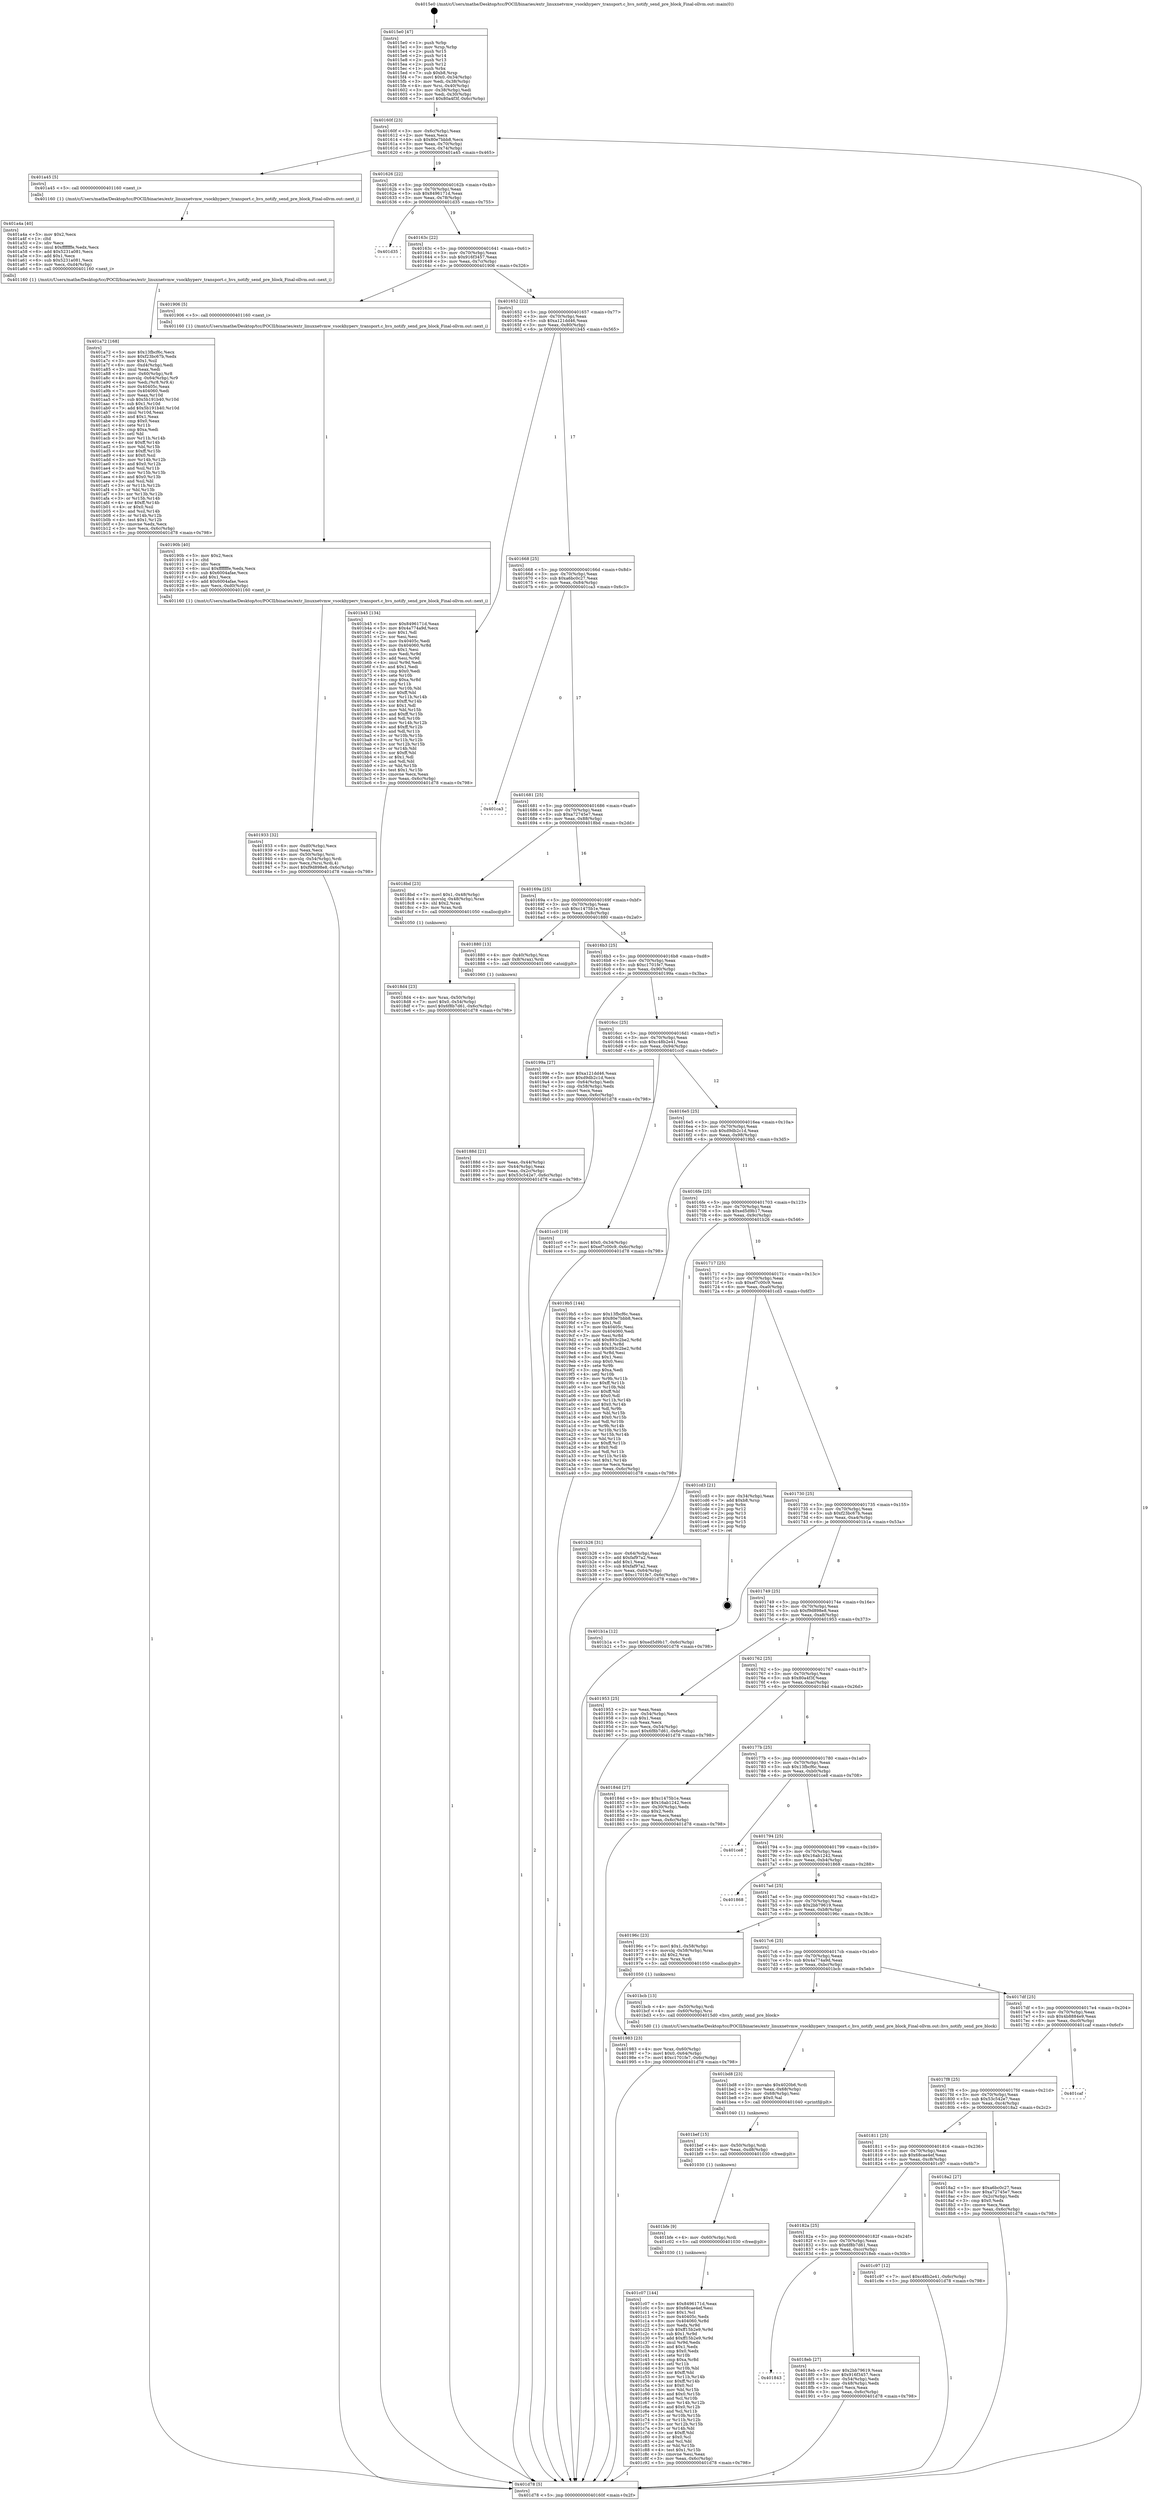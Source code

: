 digraph "0x4015e0" {
  label = "0x4015e0 (/mnt/c/Users/mathe/Desktop/tcc/POCII/binaries/extr_linuxnetvmw_vsockhyperv_transport.c_hvs_notify_send_pre_block_Final-ollvm.out::main(0))"
  labelloc = "t"
  node[shape=record]

  Entry [label="",width=0.3,height=0.3,shape=circle,fillcolor=black,style=filled]
  "0x40160f" [label="{
     0x40160f [23]\l
     | [instrs]\l
     &nbsp;&nbsp;0x40160f \<+3\>: mov -0x6c(%rbp),%eax\l
     &nbsp;&nbsp;0x401612 \<+2\>: mov %eax,%ecx\l
     &nbsp;&nbsp;0x401614 \<+6\>: sub $0x80e7bbb8,%ecx\l
     &nbsp;&nbsp;0x40161a \<+3\>: mov %eax,-0x70(%rbp)\l
     &nbsp;&nbsp;0x40161d \<+3\>: mov %ecx,-0x74(%rbp)\l
     &nbsp;&nbsp;0x401620 \<+6\>: je 0000000000401a45 \<main+0x465\>\l
  }"]
  "0x401a45" [label="{
     0x401a45 [5]\l
     | [instrs]\l
     &nbsp;&nbsp;0x401a45 \<+5\>: call 0000000000401160 \<next_i\>\l
     | [calls]\l
     &nbsp;&nbsp;0x401160 \{1\} (/mnt/c/Users/mathe/Desktop/tcc/POCII/binaries/extr_linuxnetvmw_vsockhyperv_transport.c_hvs_notify_send_pre_block_Final-ollvm.out::next_i)\l
  }"]
  "0x401626" [label="{
     0x401626 [22]\l
     | [instrs]\l
     &nbsp;&nbsp;0x401626 \<+5\>: jmp 000000000040162b \<main+0x4b\>\l
     &nbsp;&nbsp;0x40162b \<+3\>: mov -0x70(%rbp),%eax\l
     &nbsp;&nbsp;0x40162e \<+5\>: sub $0x8496171d,%eax\l
     &nbsp;&nbsp;0x401633 \<+3\>: mov %eax,-0x78(%rbp)\l
     &nbsp;&nbsp;0x401636 \<+6\>: je 0000000000401d35 \<main+0x755\>\l
  }"]
  Exit [label="",width=0.3,height=0.3,shape=circle,fillcolor=black,style=filled,peripheries=2]
  "0x401d35" [label="{
     0x401d35\l
  }", style=dashed]
  "0x40163c" [label="{
     0x40163c [22]\l
     | [instrs]\l
     &nbsp;&nbsp;0x40163c \<+5\>: jmp 0000000000401641 \<main+0x61\>\l
     &nbsp;&nbsp;0x401641 \<+3\>: mov -0x70(%rbp),%eax\l
     &nbsp;&nbsp;0x401644 \<+5\>: sub $0x916f3457,%eax\l
     &nbsp;&nbsp;0x401649 \<+3\>: mov %eax,-0x7c(%rbp)\l
     &nbsp;&nbsp;0x40164c \<+6\>: je 0000000000401906 \<main+0x326\>\l
  }"]
  "0x401c07" [label="{
     0x401c07 [144]\l
     | [instrs]\l
     &nbsp;&nbsp;0x401c07 \<+5\>: mov $0x8496171d,%eax\l
     &nbsp;&nbsp;0x401c0c \<+5\>: mov $0x68cae4ef,%esi\l
     &nbsp;&nbsp;0x401c11 \<+2\>: mov $0x1,%cl\l
     &nbsp;&nbsp;0x401c13 \<+7\>: mov 0x40405c,%edx\l
     &nbsp;&nbsp;0x401c1a \<+8\>: mov 0x404060,%r8d\l
     &nbsp;&nbsp;0x401c22 \<+3\>: mov %edx,%r9d\l
     &nbsp;&nbsp;0x401c25 \<+7\>: sub $0xff15b2e9,%r9d\l
     &nbsp;&nbsp;0x401c2c \<+4\>: sub $0x1,%r9d\l
     &nbsp;&nbsp;0x401c30 \<+7\>: add $0xff15b2e9,%r9d\l
     &nbsp;&nbsp;0x401c37 \<+4\>: imul %r9d,%edx\l
     &nbsp;&nbsp;0x401c3b \<+3\>: and $0x1,%edx\l
     &nbsp;&nbsp;0x401c3e \<+3\>: cmp $0x0,%edx\l
     &nbsp;&nbsp;0x401c41 \<+4\>: sete %r10b\l
     &nbsp;&nbsp;0x401c45 \<+4\>: cmp $0xa,%r8d\l
     &nbsp;&nbsp;0x401c49 \<+4\>: setl %r11b\l
     &nbsp;&nbsp;0x401c4d \<+3\>: mov %r10b,%bl\l
     &nbsp;&nbsp;0x401c50 \<+3\>: xor $0xff,%bl\l
     &nbsp;&nbsp;0x401c53 \<+3\>: mov %r11b,%r14b\l
     &nbsp;&nbsp;0x401c56 \<+4\>: xor $0xff,%r14b\l
     &nbsp;&nbsp;0x401c5a \<+3\>: xor $0x0,%cl\l
     &nbsp;&nbsp;0x401c5d \<+3\>: mov %bl,%r15b\l
     &nbsp;&nbsp;0x401c60 \<+4\>: and $0x0,%r15b\l
     &nbsp;&nbsp;0x401c64 \<+3\>: and %cl,%r10b\l
     &nbsp;&nbsp;0x401c67 \<+3\>: mov %r14b,%r12b\l
     &nbsp;&nbsp;0x401c6a \<+4\>: and $0x0,%r12b\l
     &nbsp;&nbsp;0x401c6e \<+3\>: and %cl,%r11b\l
     &nbsp;&nbsp;0x401c71 \<+3\>: or %r10b,%r15b\l
     &nbsp;&nbsp;0x401c74 \<+3\>: or %r11b,%r12b\l
     &nbsp;&nbsp;0x401c77 \<+3\>: xor %r12b,%r15b\l
     &nbsp;&nbsp;0x401c7a \<+3\>: or %r14b,%bl\l
     &nbsp;&nbsp;0x401c7d \<+3\>: xor $0xff,%bl\l
     &nbsp;&nbsp;0x401c80 \<+3\>: or $0x0,%cl\l
     &nbsp;&nbsp;0x401c83 \<+2\>: and %cl,%bl\l
     &nbsp;&nbsp;0x401c85 \<+3\>: or %bl,%r15b\l
     &nbsp;&nbsp;0x401c88 \<+4\>: test $0x1,%r15b\l
     &nbsp;&nbsp;0x401c8c \<+3\>: cmovne %esi,%eax\l
     &nbsp;&nbsp;0x401c8f \<+3\>: mov %eax,-0x6c(%rbp)\l
     &nbsp;&nbsp;0x401c92 \<+5\>: jmp 0000000000401d78 \<main+0x798\>\l
  }"]
  "0x401906" [label="{
     0x401906 [5]\l
     | [instrs]\l
     &nbsp;&nbsp;0x401906 \<+5\>: call 0000000000401160 \<next_i\>\l
     | [calls]\l
     &nbsp;&nbsp;0x401160 \{1\} (/mnt/c/Users/mathe/Desktop/tcc/POCII/binaries/extr_linuxnetvmw_vsockhyperv_transport.c_hvs_notify_send_pre_block_Final-ollvm.out::next_i)\l
  }"]
  "0x401652" [label="{
     0x401652 [22]\l
     | [instrs]\l
     &nbsp;&nbsp;0x401652 \<+5\>: jmp 0000000000401657 \<main+0x77\>\l
     &nbsp;&nbsp;0x401657 \<+3\>: mov -0x70(%rbp),%eax\l
     &nbsp;&nbsp;0x40165a \<+5\>: sub $0xa121dd46,%eax\l
     &nbsp;&nbsp;0x40165f \<+3\>: mov %eax,-0x80(%rbp)\l
     &nbsp;&nbsp;0x401662 \<+6\>: je 0000000000401b45 \<main+0x565\>\l
  }"]
  "0x401bfe" [label="{
     0x401bfe [9]\l
     | [instrs]\l
     &nbsp;&nbsp;0x401bfe \<+4\>: mov -0x60(%rbp),%rdi\l
     &nbsp;&nbsp;0x401c02 \<+5\>: call 0000000000401030 \<free@plt\>\l
     | [calls]\l
     &nbsp;&nbsp;0x401030 \{1\} (unknown)\l
  }"]
  "0x401b45" [label="{
     0x401b45 [134]\l
     | [instrs]\l
     &nbsp;&nbsp;0x401b45 \<+5\>: mov $0x8496171d,%eax\l
     &nbsp;&nbsp;0x401b4a \<+5\>: mov $0x4a774a9d,%ecx\l
     &nbsp;&nbsp;0x401b4f \<+2\>: mov $0x1,%dl\l
     &nbsp;&nbsp;0x401b51 \<+2\>: xor %esi,%esi\l
     &nbsp;&nbsp;0x401b53 \<+7\>: mov 0x40405c,%edi\l
     &nbsp;&nbsp;0x401b5a \<+8\>: mov 0x404060,%r8d\l
     &nbsp;&nbsp;0x401b62 \<+3\>: sub $0x1,%esi\l
     &nbsp;&nbsp;0x401b65 \<+3\>: mov %edi,%r9d\l
     &nbsp;&nbsp;0x401b68 \<+3\>: add %esi,%r9d\l
     &nbsp;&nbsp;0x401b6b \<+4\>: imul %r9d,%edi\l
     &nbsp;&nbsp;0x401b6f \<+3\>: and $0x1,%edi\l
     &nbsp;&nbsp;0x401b72 \<+3\>: cmp $0x0,%edi\l
     &nbsp;&nbsp;0x401b75 \<+4\>: sete %r10b\l
     &nbsp;&nbsp;0x401b79 \<+4\>: cmp $0xa,%r8d\l
     &nbsp;&nbsp;0x401b7d \<+4\>: setl %r11b\l
     &nbsp;&nbsp;0x401b81 \<+3\>: mov %r10b,%bl\l
     &nbsp;&nbsp;0x401b84 \<+3\>: xor $0xff,%bl\l
     &nbsp;&nbsp;0x401b87 \<+3\>: mov %r11b,%r14b\l
     &nbsp;&nbsp;0x401b8a \<+4\>: xor $0xff,%r14b\l
     &nbsp;&nbsp;0x401b8e \<+3\>: xor $0x1,%dl\l
     &nbsp;&nbsp;0x401b91 \<+3\>: mov %bl,%r15b\l
     &nbsp;&nbsp;0x401b94 \<+4\>: and $0xff,%r15b\l
     &nbsp;&nbsp;0x401b98 \<+3\>: and %dl,%r10b\l
     &nbsp;&nbsp;0x401b9b \<+3\>: mov %r14b,%r12b\l
     &nbsp;&nbsp;0x401b9e \<+4\>: and $0xff,%r12b\l
     &nbsp;&nbsp;0x401ba2 \<+3\>: and %dl,%r11b\l
     &nbsp;&nbsp;0x401ba5 \<+3\>: or %r10b,%r15b\l
     &nbsp;&nbsp;0x401ba8 \<+3\>: or %r11b,%r12b\l
     &nbsp;&nbsp;0x401bab \<+3\>: xor %r12b,%r15b\l
     &nbsp;&nbsp;0x401bae \<+3\>: or %r14b,%bl\l
     &nbsp;&nbsp;0x401bb1 \<+3\>: xor $0xff,%bl\l
     &nbsp;&nbsp;0x401bb4 \<+3\>: or $0x1,%dl\l
     &nbsp;&nbsp;0x401bb7 \<+2\>: and %dl,%bl\l
     &nbsp;&nbsp;0x401bb9 \<+3\>: or %bl,%r15b\l
     &nbsp;&nbsp;0x401bbc \<+4\>: test $0x1,%r15b\l
     &nbsp;&nbsp;0x401bc0 \<+3\>: cmovne %ecx,%eax\l
     &nbsp;&nbsp;0x401bc3 \<+3\>: mov %eax,-0x6c(%rbp)\l
     &nbsp;&nbsp;0x401bc6 \<+5\>: jmp 0000000000401d78 \<main+0x798\>\l
  }"]
  "0x401668" [label="{
     0x401668 [25]\l
     | [instrs]\l
     &nbsp;&nbsp;0x401668 \<+5\>: jmp 000000000040166d \<main+0x8d\>\l
     &nbsp;&nbsp;0x40166d \<+3\>: mov -0x70(%rbp),%eax\l
     &nbsp;&nbsp;0x401670 \<+5\>: sub $0xa6bc0c27,%eax\l
     &nbsp;&nbsp;0x401675 \<+6\>: mov %eax,-0x84(%rbp)\l
     &nbsp;&nbsp;0x40167b \<+6\>: je 0000000000401ca3 \<main+0x6c3\>\l
  }"]
  "0x401bef" [label="{
     0x401bef [15]\l
     | [instrs]\l
     &nbsp;&nbsp;0x401bef \<+4\>: mov -0x50(%rbp),%rdi\l
     &nbsp;&nbsp;0x401bf3 \<+6\>: mov %eax,-0xd8(%rbp)\l
     &nbsp;&nbsp;0x401bf9 \<+5\>: call 0000000000401030 \<free@plt\>\l
     | [calls]\l
     &nbsp;&nbsp;0x401030 \{1\} (unknown)\l
  }"]
  "0x401ca3" [label="{
     0x401ca3\l
  }", style=dashed]
  "0x401681" [label="{
     0x401681 [25]\l
     | [instrs]\l
     &nbsp;&nbsp;0x401681 \<+5\>: jmp 0000000000401686 \<main+0xa6\>\l
     &nbsp;&nbsp;0x401686 \<+3\>: mov -0x70(%rbp),%eax\l
     &nbsp;&nbsp;0x401689 \<+5\>: sub $0xa72745e7,%eax\l
     &nbsp;&nbsp;0x40168e \<+6\>: mov %eax,-0x88(%rbp)\l
     &nbsp;&nbsp;0x401694 \<+6\>: je 00000000004018bd \<main+0x2dd\>\l
  }"]
  "0x401bd8" [label="{
     0x401bd8 [23]\l
     | [instrs]\l
     &nbsp;&nbsp;0x401bd8 \<+10\>: movabs $0x4020b6,%rdi\l
     &nbsp;&nbsp;0x401be2 \<+3\>: mov %eax,-0x68(%rbp)\l
     &nbsp;&nbsp;0x401be5 \<+3\>: mov -0x68(%rbp),%esi\l
     &nbsp;&nbsp;0x401be8 \<+2\>: mov $0x0,%al\l
     &nbsp;&nbsp;0x401bea \<+5\>: call 0000000000401040 \<printf@plt\>\l
     | [calls]\l
     &nbsp;&nbsp;0x401040 \{1\} (unknown)\l
  }"]
  "0x4018bd" [label="{
     0x4018bd [23]\l
     | [instrs]\l
     &nbsp;&nbsp;0x4018bd \<+7\>: movl $0x1,-0x48(%rbp)\l
     &nbsp;&nbsp;0x4018c4 \<+4\>: movslq -0x48(%rbp),%rax\l
     &nbsp;&nbsp;0x4018c8 \<+4\>: shl $0x2,%rax\l
     &nbsp;&nbsp;0x4018cc \<+3\>: mov %rax,%rdi\l
     &nbsp;&nbsp;0x4018cf \<+5\>: call 0000000000401050 \<malloc@plt\>\l
     | [calls]\l
     &nbsp;&nbsp;0x401050 \{1\} (unknown)\l
  }"]
  "0x40169a" [label="{
     0x40169a [25]\l
     | [instrs]\l
     &nbsp;&nbsp;0x40169a \<+5\>: jmp 000000000040169f \<main+0xbf\>\l
     &nbsp;&nbsp;0x40169f \<+3\>: mov -0x70(%rbp),%eax\l
     &nbsp;&nbsp;0x4016a2 \<+5\>: sub $0xc1475b1e,%eax\l
     &nbsp;&nbsp;0x4016a7 \<+6\>: mov %eax,-0x8c(%rbp)\l
     &nbsp;&nbsp;0x4016ad \<+6\>: je 0000000000401880 \<main+0x2a0\>\l
  }"]
  "0x401a72" [label="{
     0x401a72 [168]\l
     | [instrs]\l
     &nbsp;&nbsp;0x401a72 \<+5\>: mov $0x13fbcf6c,%ecx\l
     &nbsp;&nbsp;0x401a77 \<+5\>: mov $0xf23bc67b,%edx\l
     &nbsp;&nbsp;0x401a7c \<+3\>: mov $0x1,%sil\l
     &nbsp;&nbsp;0x401a7f \<+6\>: mov -0xd4(%rbp),%edi\l
     &nbsp;&nbsp;0x401a85 \<+3\>: imul %eax,%edi\l
     &nbsp;&nbsp;0x401a88 \<+4\>: mov -0x60(%rbp),%r8\l
     &nbsp;&nbsp;0x401a8c \<+4\>: movslq -0x64(%rbp),%r9\l
     &nbsp;&nbsp;0x401a90 \<+4\>: mov %edi,(%r8,%r9,4)\l
     &nbsp;&nbsp;0x401a94 \<+7\>: mov 0x40405c,%eax\l
     &nbsp;&nbsp;0x401a9b \<+7\>: mov 0x404060,%edi\l
     &nbsp;&nbsp;0x401aa2 \<+3\>: mov %eax,%r10d\l
     &nbsp;&nbsp;0x401aa5 \<+7\>: sub $0x5b191b40,%r10d\l
     &nbsp;&nbsp;0x401aac \<+4\>: sub $0x1,%r10d\l
     &nbsp;&nbsp;0x401ab0 \<+7\>: add $0x5b191b40,%r10d\l
     &nbsp;&nbsp;0x401ab7 \<+4\>: imul %r10d,%eax\l
     &nbsp;&nbsp;0x401abb \<+3\>: and $0x1,%eax\l
     &nbsp;&nbsp;0x401abe \<+3\>: cmp $0x0,%eax\l
     &nbsp;&nbsp;0x401ac1 \<+4\>: sete %r11b\l
     &nbsp;&nbsp;0x401ac5 \<+3\>: cmp $0xa,%edi\l
     &nbsp;&nbsp;0x401ac8 \<+3\>: setl %bl\l
     &nbsp;&nbsp;0x401acb \<+3\>: mov %r11b,%r14b\l
     &nbsp;&nbsp;0x401ace \<+4\>: xor $0xff,%r14b\l
     &nbsp;&nbsp;0x401ad2 \<+3\>: mov %bl,%r15b\l
     &nbsp;&nbsp;0x401ad5 \<+4\>: xor $0xff,%r15b\l
     &nbsp;&nbsp;0x401ad9 \<+4\>: xor $0x0,%sil\l
     &nbsp;&nbsp;0x401add \<+3\>: mov %r14b,%r12b\l
     &nbsp;&nbsp;0x401ae0 \<+4\>: and $0x0,%r12b\l
     &nbsp;&nbsp;0x401ae4 \<+3\>: and %sil,%r11b\l
     &nbsp;&nbsp;0x401ae7 \<+3\>: mov %r15b,%r13b\l
     &nbsp;&nbsp;0x401aea \<+4\>: and $0x0,%r13b\l
     &nbsp;&nbsp;0x401aee \<+3\>: and %sil,%bl\l
     &nbsp;&nbsp;0x401af1 \<+3\>: or %r11b,%r12b\l
     &nbsp;&nbsp;0x401af4 \<+3\>: or %bl,%r13b\l
     &nbsp;&nbsp;0x401af7 \<+3\>: xor %r13b,%r12b\l
     &nbsp;&nbsp;0x401afa \<+3\>: or %r15b,%r14b\l
     &nbsp;&nbsp;0x401afd \<+4\>: xor $0xff,%r14b\l
     &nbsp;&nbsp;0x401b01 \<+4\>: or $0x0,%sil\l
     &nbsp;&nbsp;0x401b05 \<+3\>: and %sil,%r14b\l
     &nbsp;&nbsp;0x401b08 \<+3\>: or %r14b,%r12b\l
     &nbsp;&nbsp;0x401b0b \<+4\>: test $0x1,%r12b\l
     &nbsp;&nbsp;0x401b0f \<+3\>: cmovne %edx,%ecx\l
     &nbsp;&nbsp;0x401b12 \<+3\>: mov %ecx,-0x6c(%rbp)\l
     &nbsp;&nbsp;0x401b15 \<+5\>: jmp 0000000000401d78 \<main+0x798\>\l
  }"]
  "0x401880" [label="{
     0x401880 [13]\l
     | [instrs]\l
     &nbsp;&nbsp;0x401880 \<+4\>: mov -0x40(%rbp),%rax\l
     &nbsp;&nbsp;0x401884 \<+4\>: mov 0x8(%rax),%rdi\l
     &nbsp;&nbsp;0x401888 \<+5\>: call 0000000000401060 \<atoi@plt\>\l
     | [calls]\l
     &nbsp;&nbsp;0x401060 \{1\} (unknown)\l
  }"]
  "0x4016b3" [label="{
     0x4016b3 [25]\l
     | [instrs]\l
     &nbsp;&nbsp;0x4016b3 \<+5\>: jmp 00000000004016b8 \<main+0xd8\>\l
     &nbsp;&nbsp;0x4016b8 \<+3\>: mov -0x70(%rbp),%eax\l
     &nbsp;&nbsp;0x4016bb \<+5\>: sub $0xc1701fe7,%eax\l
     &nbsp;&nbsp;0x4016c0 \<+6\>: mov %eax,-0x90(%rbp)\l
     &nbsp;&nbsp;0x4016c6 \<+6\>: je 000000000040199a \<main+0x3ba\>\l
  }"]
  "0x401a4a" [label="{
     0x401a4a [40]\l
     | [instrs]\l
     &nbsp;&nbsp;0x401a4a \<+5\>: mov $0x2,%ecx\l
     &nbsp;&nbsp;0x401a4f \<+1\>: cltd\l
     &nbsp;&nbsp;0x401a50 \<+2\>: idiv %ecx\l
     &nbsp;&nbsp;0x401a52 \<+6\>: imul $0xfffffffe,%edx,%ecx\l
     &nbsp;&nbsp;0x401a58 \<+6\>: add $0x5231a081,%ecx\l
     &nbsp;&nbsp;0x401a5e \<+3\>: add $0x1,%ecx\l
     &nbsp;&nbsp;0x401a61 \<+6\>: sub $0x5231a081,%ecx\l
     &nbsp;&nbsp;0x401a67 \<+6\>: mov %ecx,-0xd4(%rbp)\l
     &nbsp;&nbsp;0x401a6d \<+5\>: call 0000000000401160 \<next_i\>\l
     | [calls]\l
     &nbsp;&nbsp;0x401160 \{1\} (/mnt/c/Users/mathe/Desktop/tcc/POCII/binaries/extr_linuxnetvmw_vsockhyperv_transport.c_hvs_notify_send_pre_block_Final-ollvm.out::next_i)\l
  }"]
  "0x40199a" [label="{
     0x40199a [27]\l
     | [instrs]\l
     &nbsp;&nbsp;0x40199a \<+5\>: mov $0xa121dd46,%eax\l
     &nbsp;&nbsp;0x40199f \<+5\>: mov $0xd9db2c1d,%ecx\l
     &nbsp;&nbsp;0x4019a4 \<+3\>: mov -0x64(%rbp),%edx\l
     &nbsp;&nbsp;0x4019a7 \<+3\>: cmp -0x58(%rbp),%edx\l
     &nbsp;&nbsp;0x4019aa \<+3\>: cmovl %ecx,%eax\l
     &nbsp;&nbsp;0x4019ad \<+3\>: mov %eax,-0x6c(%rbp)\l
     &nbsp;&nbsp;0x4019b0 \<+5\>: jmp 0000000000401d78 \<main+0x798\>\l
  }"]
  "0x4016cc" [label="{
     0x4016cc [25]\l
     | [instrs]\l
     &nbsp;&nbsp;0x4016cc \<+5\>: jmp 00000000004016d1 \<main+0xf1\>\l
     &nbsp;&nbsp;0x4016d1 \<+3\>: mov -0x70(%rbp),%eax\l
     &nbsp;&nbsp;0x4016d4 \<+5\>: sub $0xc48b2e41,%eax\l
     &nbsp;&nbsp;0x4016d9 \<+6\>: mov %eax,-0x94(%rbp)\l
     &nbsp;&nbsp;0x4016df \<+6\>: je 0000000000401cc0 \<main+0x6e0\>\l
  }"]
  "0x401983" [label="{
     0x401983 [23]\l
     | [instrs]\l
     &nbsp;&nbsp;0x401983 \<+4\>: mov %rax,-0x60(%rbp)\l
     &nbsp;&nbsp;0x401987 \<+7\>: movl $0x0,-0x64(%rbp)\l
     &nbsp;&nbsp;0x40198e \<+7\>: movl $0xc1701fe7,-0x6c(%rbp)\l
     &nbsp;&nbsp;0x401995 \<+5\>: jmp 0000000000401d78 \<main+0x798\>\l
  }"]
  "0x401cc0" [label="{
     0x401cc0 [19]\l
     | [instrs]\l
     &nbsp;&nbsp;0x401cc0 \<+7\>: movl $0x0,-0x34(%rbp)\l
     &nbsp;&nbsp;0x401cc7 \<+7\>: movl $0xef7c00c9,-0x6c(%rbp)\l
     &nbsp;&nbsp;0x401cce \<+5\>: jmp 0000000000401d78 \<main+0x798\>\l
  }"]
  "0x4016e5" [label="{
     0x4016e5 [25]\l
     | [instrs]\l
     &nbsp;&nbsp;0x4016e5 \<+5\>: jmp 00000000004016ea \<main+0x10a\>\l
     &nbsp;&nbsp;0x4016ea \<+3\>: mov -0x70(%rbp),%eax\l
     &nbsp;&nbsp;0x4016ed \<+5\>: sub $0xd9db2c1d,%eax\l
     &nbsp;&nbsp;0x4016f2 \<+6\>: mov %eax,-0x98(%rbp)\l
     &nbsp;&nbsp;0x4016f8 \<+6\>: je 00000000004019b5 \<main+0x3d5\>\l
  }"]
  "0x401933" [label="{
     0x401933 [32]\l
     | [instrs]\l
     &nbsp;&nbsp;0x401933 \<+6\>: mov -0xd0(%rbp),%ecx\l
     &nbsp;&nbsp;0x401939 \<+3\>: imul %eax,%ecx\l
     &nbsp;&nbsp;0x40193c \<+4\>: mov -0x50(%rbp),%rsi\l
     &nbsp;&nbsp;0x401940 \<+4\>: movslq -0x54(%rbp),%rdi\l
     &nbsp;&nbsp;0x401944 \<+3\>: mov %ecx,(%rsi,%rdi,4)\l
     &nbsp;&nbsp;0x401947 \<+7\>: movl $0xf9d898e8,-0x6c(%rbp)\l
     &nbsp;&nbsp;0x40194e \<+5\>: jmp 0000000000401d78 \<main+0x798\>\l
  }"]
  "0x4019b5" [label="{
     0x4019b5 [144]\l
     | [instrs]\l
     &nbsp;&nbsp;0x4019b5 \<+5\>: mov $0x13fbcf6c,%eax\l
     &nbsp;&nbsp;0x4019ba \<+5\>: mov $0x80e7bbb8,%ecx\l
     &nbsp;&nbsp;0x4019bf \<+2\>: mov $0x1,%dl\l
     &nbsp;&nbsp;0x4019c1 \<+7\>: mov 0x40405c,%esi\l
     &nbsp;&nbsp;0x4019c8 \<+7\>: mov 0x404060,%edi\l
     &nbsp;&nbsp;0x4019cf \<+3\>: mov %esi,%r8d\l
     &nbsp;&nbsp;0x4019d2 \<+7\>: add $0x893c2be2,%r8d\l
     &nbsp;&nbsp;0x4019d9 \<+4\>: sub $0x1,%r8d\l
     &nbsp;&nbsp;0x4019dd \<+7\>: sub $0x893c2be2,%r8d\l
     &nbsp;&nbsp;0x4019e4 \<+4\>: imul %r8d,%esi\l
     &nbsp;&nbsp;0x4019e8 \<+3\>: and $0x1,%esi\l
     &nbsp;&nbsp;0x4019eb \<+3\>: cmp $0x0,%esi\l
     &nbsp;&nbsp;0x4019ee \<+4\>: sete %r9b\l
     &nbsp;&nbsp;0x4019f2 \<+3\>: cmp $0xa,%edi\l
     &nbsp;&nbsp;0x4019f5 \<+4\>: setl %r10b\l
     &nbsp;&nbsp;0x4019f9 \<+3\>: mov %r9b,%r11b\l
     &nbsp;&nbsp;0x4019fc \<+4\>: xor $0xff,%r11b\l
     &nbsp;&nbsp;0x401a00 \<+3\>: mov %r10b,%bl\l
     &nbsp;&nbsp;0x401a03 \<+3\>: xor $0xff,%bl\l
     &nbsp;&nbsp;0x401a06 \<+3\>: xor $0x0,%dl\l
     &nbsp;&nbsp;0x401a09 \<+3\>: mov %r11b,%r14b\l
     &nbsp;&nbsp;0x401a0c \<+4\>: and $0x0,%r14b\l
     &nbsp;&nbsp;0x401a10 \<+3\>: and %dl,%r9b\l
     &nbsp;&nbsp;0x401a13 \<+3\>: mov %bl,%r15b\l
     &nbsp;&nbsp;0x401a16 \<+4\>: and $0x0,%r15b\l
     &nbsp;&nbsp;0x401a1a \<+3\>: and %dl,%r10b\l
     &nbsp;&nbsp;0x401a1d \<+3\>: or %r9b,%r14b\l
     &nbsp;&nbsp;0x401a20 \<+3\>: or %r10b,%r15b\l
     &nbsp;&nbsp;0x401a23 \<+3\>: xor %r15b,%r14b\l
     &nbsp;&nbsp;0x401a26 \<+3\>: or %bl,%r11b\l
     &nbsp;&nbsp;0x401a29 \<+4\>: xor $0xff,%r11b\l
     &nbsp;&nbsp;0x401a2d \<+3\>: or $0x0,%dl\l
     &nbsp;&nbsp;0x401a30 \<+3\>: and %dl,%r11b\l
     &nbsp;&nbsp;0x401a33 \<+3\>: or %r11b,%r14b\l
     &nbsp;&nbsp;0x401a36 \<+4\>: test $0x1,%r14b\l
     &nbsp;&nbsp;0x401a3a \<+3\>: cmovne %ecx,%eax\l
     &nbsp;&nbsp;0x401a3d \<+3\>: mov %eax,-0x6c(%rbp)\l
     &nbsp;&nbsp;0x401a40 \<+5\>: jmp 0000000000401d78 \<main+0x798\>\l
  }"]
  "0x4016fe" [label="{
     0x4016fe [25]\l
     | [instrs]\l
     &nbsp;&nbsp;0x4016fe \<+5\>: jmp 0000000000401703 \<main+0x123\>\l
     &nbsp;&nbsp;0x401703 \<+3\>: mov -0x70(%rbp),%eax\l
     &nbsp;&nbsp;0x401706 \<+5\>: sub $0xed5d9b17,%eax\l
     &nbsp;&nbsp;0x40170b \<+6\>: mov %eax,-0x9c(%rbp)\l
     &nbsp;&nbsp;0x401711 \<+6\>: je 0000000000401b26 \<main+0x546\>\l
  }"]
  "0x40190b" [label="{
     0x40190b [40]\l
     | [instrs]\l
     &nbsp;&nbsp;0x40190b \<+5\>: mov $0x2,%ecx\l
     &nbsp;&nbsp;0x401910 \<+1\>: cltd\l
     &nbsp;&nbsp;0x401911 \<+2\>: idiv %ecx\l
     &nbsp;&nbsp;0x401913 \<+6\>: imul $0xfffffffe,%edx,%ecx\l
     &nbsp;&nbsp;0x401919 \<+6\>: sub $0x6004afae,%ecx\l
     &nbsp;&nbsp;0x40191f \<+3\>: add $0x1,%ecx\l
     &nbsp;&nbsp;0x401922 \<+6\>: add $0x6004afae,%ecx\l
     &nbsp;&nbsp;0x401928 \<+6\>: mov %ecx,-0xd0(%rbp)\l
     &nbsp;&nbsp;0x40192e \<+5\>: call 0000000000401160 \<next_i\>\l
     | [calls]\l
     &nbsp;&nbsp;0x401160 \{1\} (/mnt/c/Users/mathe/Desktop/tcc/POCII/binaries/extr_linuxnetvmw_vsockhyperv_transport.c_hvs_notify_send_pre_block_Final-ollvm.out::next_i)\l
  }"]
  "0x401b26" [label="{
     0x401b26 [31]\l
     | [instrs]\l
     &nbsp;&nbsp;0x401b26 \<+3\>: mov -0x64(%rbp),%eax\l
     &nbsp;&nbsp;0x401b29 \<+5\>: add $0xfaf97a2,%eax\l
     &nbsp;&nbsp;0x401b2e \<+3\>: add $0x1,%eax\l
     &nbsp;&nbsp;0x401b31 \<+5\>: sub $0xfaf97a2,%eax\l
     &nbsp;&nbsp;0x401b36 \<+3\>: mov %eax,-0x64(%rbp)\l
     &nbsp;&nbsp;0x401b39 \<+7\>: movl $0xc1701fe7,-0x6c(%rbp)\l
     &nbsp;&nbsp;0x401b40 \<+5\>: jmp 0000000000401d78 \<main+0x798\>\l
  }"]
  "0x401717" [label="{
     0x401717 [25]\l
     | [instrs]\l
     &nbsp;&nbsp;0x401717 \<+5\>: jmp 000000000040171c \<main+0x13c\>\l
     &nbsp;&nbsp;0x40171c \<+3\>: mov -0x70(%rbp),%eax\l
     &nbsp;&nbsp;0x40171f \<+5\>: sub $0xef7c00c9,%eax\l
     &nbsp;&nbsp;0x401724 \<+6\>: mov %eax,-0xa0(%rbp)\l
     &nbsp;&nbsp;0x40172a \<+6\>: je 0000000000401cd3 \<main+0x6f3\>\l
  }"]
  "0x401843" [label="{
     0x401843\l
  }", style=dashed]
  "0x401cd3" [label="{
     0x401cd3 [21]\l
     | [instrs]\l
     &nbsp;&nbsp;0x401cd3 \<+3\>: mov -0x34(%rbp),%eax\l
     &nbsp;&nbsp;0x401cd6 \<+7\>: add $0xb8,%rsp\l
     &nbsp;&nbsp;0x401cdd \<+1\>: pop %rbx\l
     &nbsp;&nbsp;0x401cde \<+2\>: pop %r12\l
     &nbsp;&nbsp;0x401ce0 \<+2\>: pop %r13\l
     &nbsp;&nbsp;0x401ce2 \<+2\>: pop %r14\l
     &nbsp;&nbsp;0x401ce4 \<+2\>: pop %r15\l
     &nbsp;&nbsp;0x401ce6 \<+1\>: pop %rbp\l
     &nbsp;&nbsp;0x401ce7 \<+1\>: ret\l
  }"]
  "0x401730" [label="{
     0x401730 [25]\l
     | [instrs]\l
     &nbsp;&nbsp;0x401730 \<+5\>: jmp 0000000000401735 \<main+0x155\>\l
     &nbsp;&nbsp;0x401735 \<+3\>: mov -0x70(%rbp),%eax\l
     &nbsp;&nbsp;0x401738 \<+5\>: sub $0xf23bc67b,%eax\l
     &nbsp;&nbsp;0x40173d \<+6\>: mov %eax,-0xa4(%rbp)\l
     &nbsp;&nbsp;0x401743 \<+6\>: je 0000000000401b1a \<main+0x53a\>\l
  }"]
  "0x4018eb" [label="{
     0x4018eb [27]\l
     | [instrs]\l
     &nbsp;&nbsp;0x4018eb \<+5\>: mov $0x2bb79619,%eax\l
     &nbsp;&nbsp;0x4018f0 \<+5\>: mov $0x916f3457,%ecx\l
     &nbsp;&nbsp;0x4018f5 \<+3\>: mov -0x54(%rbp),%edx\l
     &nbsp;&nbsp;0x4018f8 \<+3\>: cmp -0x48(%rbp),%edx\l
     &nbsp;&nbsp;0x4018fb \<+3\>: cmovl %ecx,%eax\l
     &nbsp;&nbsp;0x4018fe \<+3\>: mov %eax,-0x6c(%rbp)\l
     &nbsp;&nbsp;0x401901 \<+5\>: jmp 0000000000401d78 \<main+0x798\>\l
  }"]
  "0x401b1a" [label="{
     0x401b1a [12]\l
     | [instrs]\l
     &nbsp;&nbsp;0x401b1a \<+7\>: movl $0xed5d9b17,-0x6c(%rbp)\l
     &nbsp;&nbsp;0x401b21 \<+5\>: jmp 0000000000401d78 \<main+0x798\>\l
  }"]
  "0x401749" [label="{
     0x401749 [25]\l
     | [instrs]\l
     &nbsp;&nbsp;0x401749 \<+5\>: jmp 000000000040174e \<main+0x16e\>\l
     &nbsp;&nbsp;0x40174e \<+3\>: mov -0x70(%rbp),%eax\l
     &nbsp;&nbsp;0x401751 \<+5\>: sub $0xf9d898e8,%eax\l
     &nbsp;&nbsp;0x401756 \<+6\>: mov %eax,-0xa8(%rbp)\l
     &nbsp;&nbsp;0x40175c \<+6\>: je 0000000000401953 \<main+0x373\>\l
  }"]
  "0x40182a" [label="{
     0x40182a [25]\l
     | [instrs]\l
     &nbsp;&nbsp;0x40182a \<+5\>: jmp 000000000040182f \<main+0x24f\>\l
     &nbsp;&nbsp;0x40182f \<+3\>: mov -0x70(%rbp),%eax\l
     &nbsp;&nbsp;0x401832 \<+5\>: sub $0x6f8b7d61,%eax\l
     &nbsp;&nbsp;0x401837 \<+6\>: mov %eax,-0xcc(%rbp)\l
     &nbsp;&nbsp;0x40183d \<+6\>: je 00000000004018eb \<main+0x30b\>\l
  }"]
  "0x401953" [label="{
     0x401953 [25]\l
     | [instrs]\l
     &nbsp;&nbsp;0x401953 \<+2\>: xor %eax,%eax\l
     &nbsp;&nbsp;0x401955 \<+3\>: mov -0x54(%rbp),%ecx\l
     &nbsp;&nbsp;0x401958 \<+3\>: sub $0x1,%eax\l
     &nbsp;&nbsp;0x40195b \<+2\>: sub %eax,%ecx\l
     &nbsp;&nbsp;0x40195d \<+3\>: mov %ecx,-0x54(%rbp)\l
     &nbsp;&nbsp;0x401960 \<+7\>: movl $0x6f8b7d61,-0x6c(%rbp)\l
     &nbsp;&nbsp;0x401967 \<+5\>: jmp 0000000000401d78 \<main+0x798\>\l
  }"]
  "0x401762" [label="{
     0x401762 [25]\l
     | [instrs]\l
     &nbsp;&nbsp;0x401762 \<+5\>: jmp 0000000000401767 \<main+0x187\>\l
     &nbsp;&nbsp;0x401767 \<+3\>: mov -0x70(%rbp),%eax\l
     &nbsp;&nbsp;0x40176a \<+5\>: sub $0x80a4f3f,%eax\l
     &nbsp;&nbsp;0x40176f \<+6\>: mov %eax,-0xac(%rbp)\l
     &nbsp;&nbsp;0x401775 \<+6\>: je 000000000040184d \<main+0x26d\>\l
  }"]
  "0x401c97" [label="{
     0x401c97 [12]\l
     | [instrs]\l
     &nbsp;&nbsp;0x401c97 \<+7\>: movl $0xc48b2e41,-0x6c(%rbp)\l
     &nbsp;&nbsp;0x401c9e \<+5\>: jmp 0000000000401d78 \<main+0x798\>\l
  }"]
  "0x40184d" [label="{
     0x40184d [27]\l
     | [instrs]\l
     &nbsp;&nbsp;0x40184d \<+5\>: mov $0xc1475b1e,%eax\l
     &nbsp;&nbsp;0x401852 \<+5\>: mov $0x16ab1242,%ecx\l
     &nbsp;&nbsp;0x401857 \<+3\>: mov -0x30(%rbp),%edx\l
     &nbsp;&nbsp;0x40185a \<+3\>: cmp $0x2,%edx\l
     &nbsp;&nbsp;0x40185d \<+3\>: cmovne %ecx,%eax\l
     &nbsp;&nbsp;0x401860 \<+3\>: mov %eax,-0x6c(%rbp)\l
     &nbsp;&nbsp;0x401863 \<+5\>: jmp 0000000000401d78 \<main+0x798\>\l
  }"]
  "0x40177b" [label="{
     0x40177b [25]\l
     | [instrs]\l
     &nbsp;&nbsp;0x40177b \<+5\>: jmp 0000000000401780 \<main+0x1a0\>\l
     &nbsp;&nbsp;0x401780 \<+3\>: mov -0x70(%rbp),%eax\l
     &nbsp;&nbsp;0x401783 \<+5\>: sub $0x13fbcf6c,%eax\l
     &nbsp;&nbsp;0x401788 \<+6\>: mov %eax,-0xb0(%rbp)\l
     &nbsp;&nbsp;0x40178e \<+6\>: je 0000000000401ce8 \<main+0x708\>\l
  }"]
  "0x401d78" [label="{
     0x401d78 [5]\l
     | [instrs]\l
     &nbsp;&nbsp;0x401d78 \<+5\>: jmp 000000000040160f \<main+0x2f\>\l
  }"]
  "0x4015e0" [label="{
     0x4015e0 [47]\l
     | [instrs]\l
     &nbsp;&nbsp;0x4015e0 \<+1\>: push %rbp\l
     &nbsp;&nbsp;0x4015e1 \<+3\>: mov %rsp,%rbp\l
     &nbsp;&nbsp;0x4015e4 \<+2\>: push %r15\l
     &nbsp;&nbsp;0x4015e6 \<+2\>: push %r14\l
     &nbsp;&nbsp;0x4015e8 \<+2\>: push %r13\l
     &nbsp;&nbsp;0x4015ea \<+2\>: push %r12\l
     &nbsp;&nbsp;0x4015ec \<+1\>: push %rbx\l
     &nbsp;&nbsp;0x4015ed \<+7\>: sub $0xb8,%rsp\l
     &nbsp;&nbsp;0x4015f4 \<+7\>: movl $0x0,-0x34(%rbp)\l
     &nbsp;&nbsp;0x4015fb \<+3\>: mov %edi,-0x38(%rbp)\l
     &nbsp;&nbsp;0x4015fe \<+4\>: mov %rsi,-0x40(%rbp)\l
     &nbsp;&nbsp;0x401602 \<+3\>: mov -0x38(%rbp),%edi\l
     &nbsp;&nbsp;0x401605 \<+3\>: mov %edi,-0x30(%rbp)\l
     &nbsp;&nbsp;0x401608 \<+7\>: movl $0x80a4f3f,-0x6c(%rbp)\l
  }"]
  "0x40188d" [label="{
     0x40188d [21]\l
     | [instrs]\l
     &nbsp;&nbsp;0x40188d \<+3\>: mov %eax,-0x44(%rbp)\l
     &nbsp;&nbsp;0x401890 \<+3\>: mov -0x44(%rbp),%eax\l
     &nbsp;&nbsp;0x401893 \<+3\>: mov %eax,-0x2c(%rbp)\l
     &nbsp;&nbsp;0x401896 \<+7\>: movl $0x53c542e7,-0x6c(%rbp)\l
     &nbsp;&nbsp;0x40189d \<+5\>: jmp 0000000000401d78 \<main+0x798\>\l
  }"]
  "0x4018d4" [label="{
     0x4018d4 [23]\l
     | [instrs]\l
     &nbsp;&nbsp;0x4018d4 \<+4\>: mov %rax,-0x50(%rbp)\l
     &nbsp;&nbsp;0x4018d8 \<+7\>: movl $0x0,-0x54(%rbp)\l
     &nbsp;&nbsp;0x4018df \<+7\>: movl $0x6f8b7d61,-0x6c(%rbp)\l
     &nbsp;&nbsp;0x4018e6 \<+5\>: jmp 0000000000401d78 \<main+0x798\>\l
  }"]
  "0x401ce8" [label="{
     0x401ce8\l
  }", style=dashed]
  "0x401794" [label="{
     0x401794 [25]\l
     | [instrs]\l
     &nbsp;&nbsp;0x401794 \<+5\>: jmp 0000000000401799 \<main+0x1b9\>\l
     &nbsp;&nbsp;0x401799 \<+3\>: mov -0x70(%rbp),%eax\l
     &nbsp;&nbsp;0x40179c \<+5\>: sub $0x16ab1242,%eax\l
     &nbsp;&nbsp;0x4017a1 \<+6\>: mov %eax,-0xb4(%rbp)\l
     &nbsp;&nbsp;0x4017a7 \<+6\>: je 0000000000401868 \<main+0x288\>\l
  }"]
  "0x401811" [label="{
     0x401811 [25]\l
     | [instrs]\l
     &nbsp;&nbsp;0x401811 \<+5\>: jmp 0000000000401816 \<main+0x236\>\l
     &nbsp;&nbsp;0x401816 \<+3\>: mov -0x70(%rbp),%eax\l
     &nbsp;&nbsp;0x401819 \<+5\>: sub $0x68cae4ef,%eax\l
     &nbsp;&nbsp;0x40181e \<+6\>: mov %eax,-0xc8(%rbp)\l
     &nbsp;&nbsp;0x401824 \<+6\>: je 0000000000401c97 \<main+0x6b7\>\l
  }"]
  "0x401868" [label="{
     0x401868\l
  }", style=dashed]
  "0x4017ad" [label="{
     0x4017ad [25]\l
     | [instrs]\l
     &nbsp;&nbsp;0x4017ad \<+5\>: jmp 00000000004017b2 \<main+0x1d2\>\l
     &nbsp;&nbsp;0x4017b2 \<+3\>: mov -0x70(%rbp),%eax\l
     &nbsp;&nbsp;0x4017b5 \<+5\>: sub $0x2bb79619,%eax\l
     &nbsp;&nbsp;0x4017ba \<+6\>: mov %eax,-0xb8(%rbp)\l
     &nbsp;&nbsp;0x4017c0 \<+6\>: je 000000000040196c \<main+0x38c\>\l
  }"]
  "0x4018a2" [label="{
     0x4018a2 [27]\l
     | [instrs]\l
     &nbsp;&nbsp;0x4018a2 \<+5\>: mov $0xa6bc0c27,%eax\l
     &nbsp;&nbsp;0x4018a7 \<+5\>: mov $0xa72745e7,%ecx\l
     &nbsp;&nbsp;0x4018ac \<+3\>: mov -0x2c(%rbp),%edx\l
     &nbsp;&nbsp;0x4018af \<+3\>: cmp $0x0,%edx\l
     &nbsp;&nbsp;0x4018b2 \<+3\>: cmove %ecx,%eax\l
     &nbsp;&nbsp;0x4018b5 \<+3\>: mov %eax,-0x6c(%rbp)\l
     &nbsp;&nbsp;0x4018b8 \<+5\>: jmp 0000000000401d78 \<main+0x798\>\l
  }"]
  "0x40196c" [label="{
     0x40196c [23]\l
     | [instrs]\l
     &nbsp;&nbsp;0x40196c \<+7\>: movl $0x1,-0x58(%rbp)\l
     &nbsp;&nbsp;0x401973 \<+4\>: movslq -0x58(%rbp),%rax\l
     &nbsp;&nbsp;0x401977 \<+4\>: shl $0x2,%rax\l
     &nbsp;&nbsp;0x40197b \<+3\>: mov %rax,%rdi\l
     &nbsp;&nbsp;0x40197e \<+5\>: call 0000000000401050 \<malloc@plt\>\l
     | [calls]\l
     &nbsp;&nbsp;0x401050 \{1\} (unknown)\l
  }"]
  "0x4017c6" [label="{
     0x4017c6 [25]\l
     | [instrs]\l
     &nbsp;&nbsp;0x4017c6 \<+5\>: jmp 00000000004017cb \<main+0x1eb\>\l
     &nbsp;&nbsp;0x4017cb \<+3\>: mov -0x70(%rbp),%eax\l
     &nbsp;&nbsp;0x4017ce \<+5\>: sub $0x4a774a9d,%eax\l
     &nbsp;&nbsp;0x4017d3 \<+6\>: mov %eax,-0xbc(%rbp)\l
     &nbsp;&nbsp;0x4017d9 \<+6\>: je 0000000000401bcb \<main+0x5eb\>\l
  }"]
  "0x4017f8" [label="{
     0x4017f8 [25]\l
     | [instrs]\l
     &nbsp;&nbsp;0x4017f8 \<+5\>: jmp 00000000004017fd \<main+0x21d\>\l
     &nbsp;&nbsp;0x4017fd \<+3\>: mov -0x70(%rbp),%eax\l
     &nbsp;&nbsp;0x401800 \<+5\>: sub $0x53c542e7,%eax\l
     &nbsp;&nbsp;0x401805 \<+6\>: mov %eax,-0xc4(%rbp)\l
     &nbsp;&nbsp;0x40180b \<+6\>: je 00000000004018a2 \<main+0x2c2\>\l
  }"]
  "0x401bcb" [label="{
     0x401bcb [13]\l
     | [instrs]\l
     &nbsp;&nbsp;0x401bcb \<+4\>: mov -0x50(%rbp),%rdi\l
     &nbsp;&nbsp;0x401bcf \<+4\>: mov -0x60(%rbp),%rsi\l
     &nbsp;&nbsp;0x401bd3 \<+5\>: call 00000000004015d0 \<hvs_notify_send_pre_block\>\l
     | [calls]\l
     &nbsp;&nbsp;0x4015d0 \{1\} (/mnt/c/Users/mathe/Desktop/tcc/POCII/binaries/extr_linuxnetvmw_vsockhyperv_transport.c_hvs_notify_send_pre_block_Final-ollvm.out::hvs_notify_send_pre_block)\l
  }"]
  "0x4017df" [label="{
     0x4017df [25]\l
     | [instrs]\l
     &nbsp;&nbsp;0x4017df \<+5\>: jmp 00000000004017e4 \<main+0x204\>\l
     &nbsp;&nbsp;0x4017e4 \<+3\>: mov -0x70(%rbp),%eax\l
     &nbsp;&nbsp;0x4017e7 \<+5\>: sub $0x4b8884e9,%eax\l
     &nbsp;&nbsp;0x4017ec \<+6\>: mov %eax,-0xc0(%rbp)\l
     &nbsp;&nbsp;0x4017f2 \<+6\>: je 0000000000401caf \<main+0x6cf\>\l
  }"]
  "0x401caf" [label="{
     0x401caf\l
  }", style=dashed]
  Entry -> "0x4015e0" [label=" 1"]
  "0x40160f" -> "0x401a45" [label=" 1"]
  "0x40160f" -> "0x401626" [label=" 19"]
  "0x401cd3" -> Exit [label=" 1"]
  "0x401626" -> "0x401d35" [label=" 0"]
  "0x401626" -> "0x40163c" [label=" 19"]
  "0x401cc0" -> "0x401d78" [label=" 1"]
  "0x40163c" -> "0x401906" [label=" 1"]
  "0x40163c" -> "0x401652" [label=" 18"]
  "0x401c97" -> "0x401d78" [label=" 1"]
  "0x401652" -> "0x401b45" [label=" 1"]
  "0x401652" -> "0x401668" [label=" 17"]
  "0x401c07" -> "0x401d78" [label=" 1"]
  "0x401668" -> "0x401ca3" [label=" 0"]
  "0x401668" -> "0x401681" [label=" 17"]
  "0x401bfe" -> "0x401c07" [label=" 1"]
  "0x401681" -> "0x4018bd" [label=" 1"]
  "0x401681" -> "0x40169a" [label=" 16"]
  "0x401bef" -> "0x401bfe" [label=" 1"]
  "0x40169a" -> "0x401880" [label=" 1"]
  "0x40169a" -> "0x4016b3" [label=" 15"]
  "0x401bd8" -> "0x401bef" [label=" 1"]
  "0x4016b3" -> "0x40199a" [label=" 2"]
  "0x4016b3" -> "0x4016cc" [label=" 13"]
  "0x401bcb" -> "0x401bd8" [label=" 1"]
  "0x4016cc" -> "0x401cc0" [label=" 1"]
  "0x4016cc" -> "0x4016e5" [label=" 12"]
  "0x401b45" -> "0x401d78" [label=" 1"]
  "0x4016e5" -> "0x4019b5" [label=" 1"]
  "0x4016e5" -> "0x4016fe" [label=" 11"]
  "0x401b26" -> "0x401d78" [label=" 1"]
  "0x4016fe" -> "0x401b26" [label=" 1"]
  "0x4016fe" -> "0x401717" [label=" 10"]
  "0x401b1a" -> "0x401d78" [label=" 1"]
  "0x401717" -> "0x401cd3" [label=" 1"]
  "0x401717" -> "0x401730" [label=" 9"]
  "0x401a72" -> "0x401d78" [label=" 1"]
  "0x401730" -> "0x401b1a" [label=" 1"]
  "0x401730" -> "0x401749" [label=" 8"]
  "0x401a4a" -> "0x401a72" [label=" 1"]
  "0x401749" -> "0x401953" [label=" 1"]
  "0x401749" -> "0x401762" [label=" 7"]
  "0x4019b5" -> "0x401d78" [label=" 1"]
  "0x401762" -> "0x40184d" [label=" 1"]
  "0x401762" -> "0x40177b" [label=" 6"]
  "0x40184d" -> "0x401d78" [label=" 1"]
  "0x4015e0" -> "0x40160f" [label=" 1"]
  "0x401d78" -> "0x40160f" [label=" 19"]
  "0x401880" -> "0x40188d" [label=" 1"]
  "0x40188d" -> "0x401d78" [label=" 1"]
  "0x40199a" -> "0x401d78" [label=" 2"]
  "0x40177b" -> "0x401ce8" [label=" 0"]
  "0x40177b" -> "0x401794" [label=" 6"]
  "0x40196c" -> "0x401983" [label=" 1"]
  "0x401794" -> "0x401868" [label=" 0"]
  "0x401794" -> "0x4017ad" [label=" 6"]
  "0x401953" -> "0x401d78" [label=" 1"]
  "0x4017ad" -> "0x40196c" [label=" 1"]
  "0x4017ad" -> "0x4017c6" [label=" 5"]
  "0x401933" -> "0x401d78" [label=" 1"]
  "0x4017c6" -> "0x401bcb" [label=" 1"]
  "0x4017c6" -> "0x4017df" [label=" 4"]
  "0x401906" -> "0x40190b" [label=" 1"]
  "0x4017df" -> "0x401caf" [label=" 0"]
  "0x4017df" -> "0x4017f8" [label=" 4"]
  "0x40190b" -> "0x401933" [label=" 1"]
  "0x4017f8" -> "0x4018a2" [label=" 1"]
  "0x4017f8" -> "0x401811" [label=" 3"]
  "0x4018a2" -> "0x401d78" [label=" 1"]
  "0x4018bd" -> "0x4018d4" [label=" 1"]
  "0x4018d4" -> "0x401d78" [label=" 1"]
  "0x401983" -> "0x401d78" [label=" 1"]
  "0x401811" -> "0x401c97" [label=" 1"]
  "0x401811" -> "0x40182a" [label=" 2"]
  "0x401a45" -> "0x401a4a" [label=" 1"]
  "0x40182a" -> "0x4018eb" [label=" 2"]
  "0x40182a" -> "0x401843" [label=" 0"]
  "0x4018eb" -> "0x401d78" [label=" 2"]
}
